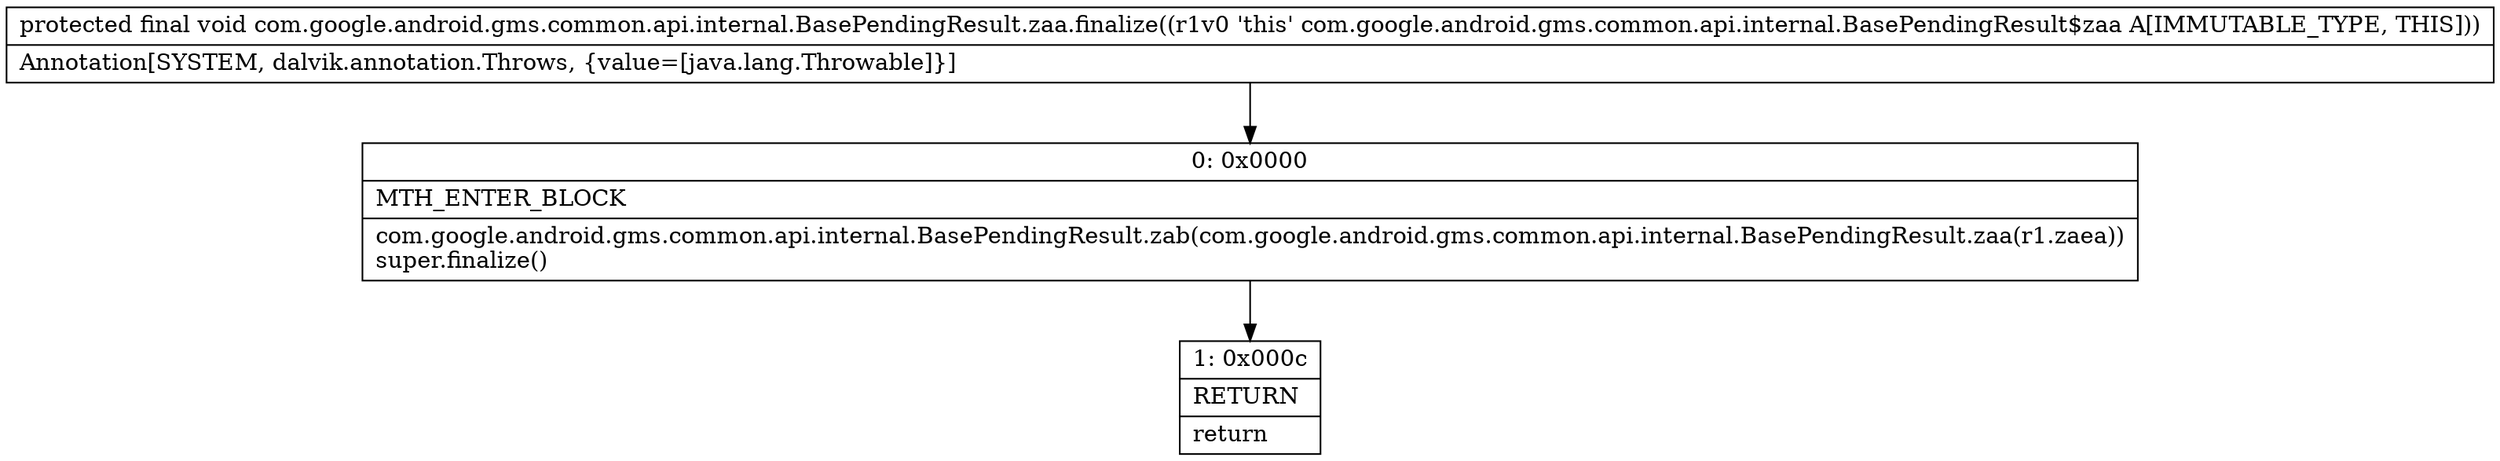 digraph "CFG forcom.google.android.gms.common.api.internal.BasePendingResult.zaa.finalize()V" {
Node_0 [shape=record,label="{0\:\ 0x0000|MTH_ENTER_BLOCK\l|com.google.android.gms.common.api.internal.BasePendingResult.zab(com.google.android.gms.common.api.internal.BasePendingResult.zaa(r1.zaea))\lsuper.finalize()\l}"];
Node_1 [shape=record,label="{1\:\ 0x000c|RETURN\l|return\l}"];
MethodNode[shape=record,label="{protected final void com.google.android.gms.common.api.internal.BasePendingResult.zaa.finalize((r1v0 'this' com.google.android.gms.common.api.internal.BasePendingResult$zaa A[IMMUTABLE_TYPE, THIS]))  | Annotation[SYSTEM, dalvik.annotation.Throws, \{value=[java.lang.Throwable]\}]\l}"];
MethodNode -> Node_0;
Node_0 -> Node_1;
}

